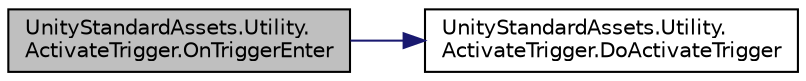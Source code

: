 digraph "UnityStandardAssets.Utility.ActivateTrigger.OnTriggerEnter"
{
 // LATEX_PDF_SIZE
  edge [fontname="Helvetica",fontsize="10",labelfontname="Helvetica",labelfontsize="10"];
  node [fontname="Helvetica",fontsize="10",shape=record];
  rankdir="LR";
  Node1 [label="UnityStandardAssets.Utility.\lActivateTrigger.OnTriggerEnter",height=0.2,width=0.4,color="black", fillcolor="grey75", style="filled", fontcolor="black",tooltip=" "];
  Node1 -> Node2 [color="midnightblue",fontsize="10",style="solid",fontname="Helvetica"];
  Node2 [label="UnityStandardAssets.Utility.\lActivateTrigger.DoActivateTrigger",height=0.2,width=0.4,color="black", fillcolor="white", style="filled",URL="$class_unity_standard_assets_1_1_utility_1_1_activate_trigger.html#a7d10473278baf38fb9d90bf381517832",tooltip=" "];
}
